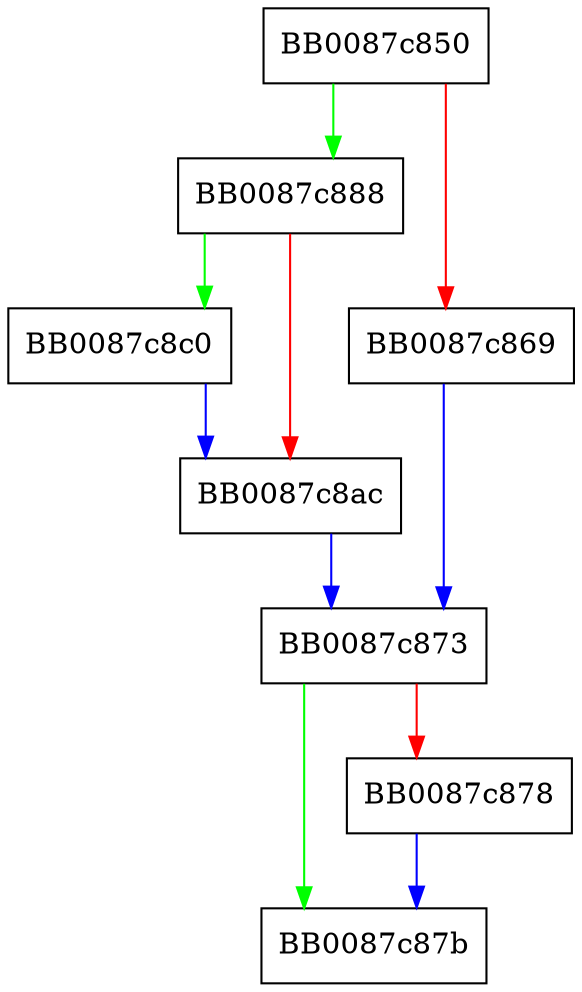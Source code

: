 digraph _IO_sungetwc {
  node [shape="box"];
  graph [splines=ortho];
  BB0087c850 -> BB0087c888 [color="green"];
  BB0087c850 -> BB0087c869 [color="red"];
  BB0087c869 -> BB0087c873 [color="blue"];
  BB0087c873 -> BB0087c87b [color="green"];
  BB0087c873 -> BB0087c878 [color="red"];
  BB0087c878 -> BB0087c87b [color="blue"];
  BB0087c888 -> BB0087c8c0 [color="green"];
  BB0087c888 -> BB0087c8ac [color="red"];
  BB0087c8ac -> BB0087c873 [color="blue"];
  BB0087c8c0 -> BB0087c8ac [color="blue"];
}